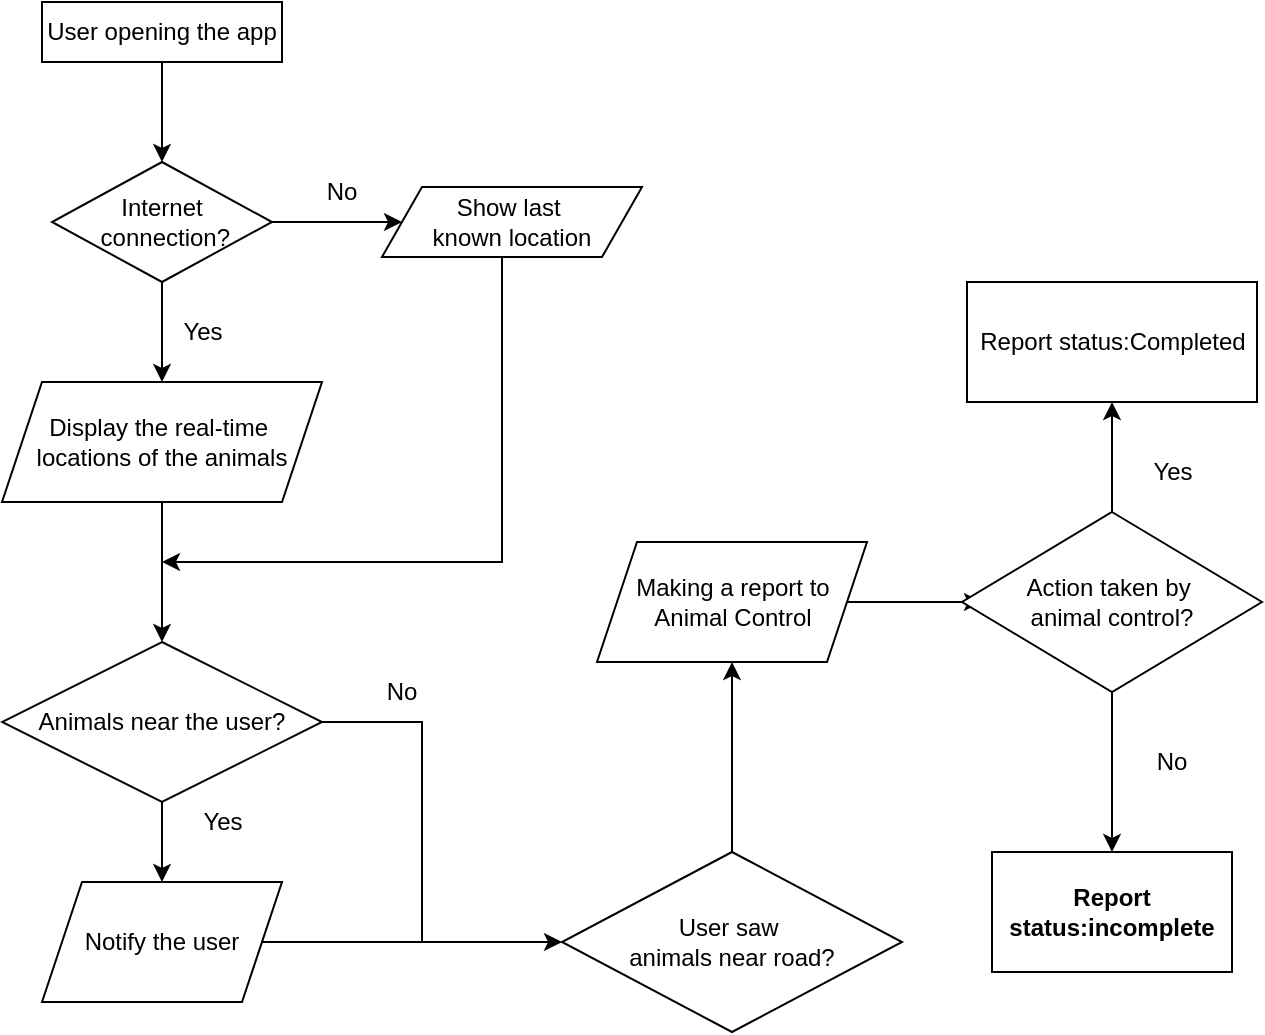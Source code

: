 <mxfile version="27.1.4">
  <diagram name="Page-1" id="Vq_qL6MAA6T3b-JdrKMp">
    <mxGraphModel dx="1360" dy="795" grid="1" gridSize="10" guides="1" tooltips="1" connect="1" arrows="1" fold="1" page="1" pageScale="1" pageWidth="850" pageHeight="1100" math="0" shadow="0">
      <root>
        <mxCell id="0" />
        <mxCell id="1" parent="0" />
        <mxCell id="Nhia09eYR47ixTGk3fDe-3" style="edgeStyle=orthogonalEdgeStyle;rounded=0;orthogonalLoop=1;jettySize=auto;html=1;" edge="1" parent="1" source="Nhia09eYR47ixTGk3fDe-1" target="Nhia09eYR47ixTGk3fDe-4">
          <mxGeometry relative="1" as="geometry">
            <mxPoint x="190" y="340" as="targetPoint" />
          </mxGeometry>
        </mxCell>
        <mxCell id="Nhia09eYR47ixTGk3fDe-1" value="User opening the app" style="rounded=0;whiteSpace=wrap;html=1;" vertex="1" parent="1">
          <mxGeometry x="130" y="270" width="120" height="30" as="geometry" />
        </mxCell>
        <mxCell id="Nhia09eYR47ixTGk3fDe-5" style="edgeStyle=orthogonalEdgeStyle;rounded=0;orthogonalLoop=1;jettySize=auto;html=1;" edge="1" parent="1" source="Nhia09eYR47ixTGk3fDe-4" target="Nhia09eYR47ixTGk3fDe-6">
          <mxGeometry relative="1" as="geometry">
            <mxPoint x="190" y="450" as="targetPoint" />
          </mxGeometry>
        </mxCell>
        <mxCell id="Nhia09eYR47ixTGk3fDe-14" value="" style="edgeStyle=orthogonalEdgeStyle;rounded=0;orthogonalLoop=1;jettySize=auto;html=1;" edge="1" parent="1" source="Nhia09eYR47ixTGk3fDe-4" target="Nhia09eYR47ixTGk3fDe-13">
          <mxGeometry relative="1" as="geometry" />
        </mxCell>
        <mxCell id="Nhia09eYR47ixTGk3fDe-4" value="&lt;div&gt;Internet&lt;/div&gt;&lt;div&gt;&amp;nbsp;connection?&lt;/div&gt;" style="rhombus;whiteSpace=wrap;html=1;" vertex="1" parent="1">
          <mxGeometry x="135" y="350" width="110" height="60" as="geometry" />
        </mxCell>
        <mxCell id="Nhia09eYR47ixTGk3fDe-15" style="edgeStyle=orthogonalEdgeStyle;rounded=0;orthogonalLoop=1;jettySize=auto;html=1;" edge="1" parent="1" source="Nhia09eYR47ixTGk3fDe-6">
          <mxGeometry relative="1" as="geometry">
            <mxPoint x="190" y="590" as="targetPoint" />
          </mxGeometry>
        </mxCell>
        <mxCell id="Nhia09eYR47ixTGk3fDe-6" value="&lt;div&gt;Display the real-time&amp;nbsp;&lt;/div&gt;&lt;div&gt;locations of the animals&lt;/div&gt;" style="shape=parallelogram;perimeter=parallelogramPerimeter;whiteSpace=wrap;html=1;fixedSize=1;" vertex="1" parent="1">
          <mxGeometry x="110" y="460" width="160" height="60" as="geometry" />
        </mxCell>
        <mxCell id="Nhia09eYR47ixTGk3fDe-16" style="edgeStyle=orthogonalEdgeStyle;rounded=0;orthogonalLoop=1;jettySize=auto;html=1;" edge="1" parent="1" source="Nhia09eYR47ixTGk3fDe-13">
          <mxGeometry relative="1" as="geometry">
            <mxPoint x="190" y="550" as="targetPoint" />
            <Array as="points">
              <mxPoint x="360" y="550" />
              <mxPoint x="190" y="550" />
            </Array>
          </mxGeometry>
        </mxCell>
        <mxCell id="Nhia09eYR47ixTGk3fDe-13" value="&lt;div&gt;Show last&amp;nbsp;&lt;/div&gt;&lt;div&gt;known location&lt;/div&gt;" style="shape=parallelogram;perimeter=parallelogramPerimeter;whiteSpace=wrap;html=1;fixedSize=1;" vertex="1" parent="1">
          <mxGeometry x="300" y="362.5" width="130" height="35" as="geometry" />
        </mxCell>
        <mxCell id="Nhia09eYR47ixTGk3fDe-19" style="edgeStyle=orthogonalEdgeStyle;rounded=0;orthogonalLoop=1;jettySize=auto;html=1;" edge="1" parent="1" source="Nhia09eYR47ixTGk3fDe-17" target="Nhia09eYR47ixTGk3fDe-20">
          <mxGeometry relative="1" as="geometry">
            <mxPoint x="190" y="720" as="targetPoint" />
          </mxGeometry>
        </mxCell>
        <mxCell id="Nhia09eYR47ixTGk3fDe-17" value="Animals near the user?" style="rhombus;whiteSpace=wrap;html=1;" vertex="1" parent="1">
          <mxGeometry x="110" y="590" width="160" height="80" as="geometry" />
        </mxCell>
        <mxCell id="Nhia09eYR47ixTGk3fDe-22" style="edgeStyle=orthogonalEdgeStyle;rounded=0;orthogonalLoop=1;jettySize=auto;html=1;" edge="1" parent="1" source="Nhia09eYR47ixTGk3fDe-20">
          <mxGeometry relative="1" as="geometry">
            <mxPoint x="390" y="740" as="targetPoint" />
          </mxGeometry>
        </mxCell>
        <mxCell id="Nhia09eYR47ixTGk3fDe-20" value="Notify the user" style="shape=parallelogram;perimeter=parallelogramPerimeter;whiteSpace=wrap;html=1;fixedSize=1;" vertex="1" parent="1">
          <mxGeometry x="130" y="710" width="120" height="60" as="geometry" />
        </mxCell>
        <mxCell id="Nhia09eYR47ixTGk3fDe-23" value="" style="endArrow=none;html=1;rounded=0;entryX=1;entryY=0.5;entryDx=0;entryDy=0;" edge="1" parent="1" target="Nhia09eYR47ixTGk3fDe-17">
          <mxGeometry width="50" height="50" relative="1" as="geometry">
            <mxPoint x="320" y="740" as="sourcePoint" />
            <mxPoint x="210" y="520" as="targetPoint" />
            <Array as="points">
              <mxPoint x="320" y="630" />
            </Array>
          </mxGeometry>
        </mxCell>
        <mxCell id="Nhia09eYR47ixTGk3fDe-27" value="" style="edgeStyle=orthogonalEdgeStyle;rounded=0;orthogonalLoop=1;jettySize=auto;html=1;" edge="1" parent="1" source="Nhia09eYR47ixTGk3fDe-24" target="Nhia09eYR47ixTGk3fDe-26">
          <mxGeometry relative="1" as="geometry" />
        </mxCell>
        <mxCell id="Nhia09eYR47ixTGk3fDe-24" value="&lt;div&gt;User saw&amp;nbsp; &lt;br&gt;&lt;/div&gt;&lt;div&gt;animals near road?&lt;/div&gt;" style="rhombus;whiteSpace=wrap;html=1;" vertex="1" parent="1">
          <mxGeometry x="390" y="695" width="170" height="90" as="geometry" />
        </mxCell>
        <mxCell id="Nhia09eYR47ixTGk3fDe-28" style="edgeStyle=orthogonalEdgeStyle;rounded=0;orthogonalLoop=1;jettySize=auto;html=1;" edge="1" parent="1" source="Nhia09eYR47ixTGk3fDe-26">
          <mxGeometry relative="1" as="geometry">
            <mxPoint x="600" y="570" as="targetPoint" />
          </mxGeometry>
        </mxCell>
        <mxCell id="Nhia09eYR47ixTGk3fDe-26" value="Making a report to Animal Control" style="shape=parallelogram;perimeter=parallelogramPerimeter;whiteSpace=wrap;html=1;fixedSize=1;" vertex="1" parent="1">
          <mxGeometry x="407.5" y="540" width="135" height="60" as="geometry" />
        </mxCell>
        <mxCell id="Nhia09eYR47ixTGk3fDe-32" value="" style="edgeStyle=orthogonalEdgeStyle;rounded=0;orthogonalLoop=1;jettySize=auto;html=1;" edge="1" parent="1" source="Nhia09eYR47ixTGk3fDe-29" target="Nhia09eYR47ixTGk3fDe-31">
          <mxGeometry relative="1" as="geometry" />
        </mxCell>
        <mxCell id="Nhia09eYR47ixTGk3fDe-37" style="edgeStyle=orthogonalEdgeStyle;rounded=0;orthogonalLoop=1;jettySize=auto;html=1;entryX=0.5;entryY=0;entryDx=0;entryDy=0;" edge="1" parent="1" source="Nhia09eYR47ixTGk3fDe-29" target="Nhia09eYR47ixTGk3fDe-34">
          <mxGeometry relative="1" as="geometry" />
        </mxCell>
        <mxCell id="Nhia09eYR47ixTGk3fDe-29" value="&lt;div&gt;Action taken by&amp;nbsp;&lt;/div&gt;&lt;div&gt;animal control?&lt;/div&gt;" style="rhombus;whiteSpace=wrap;html=1;" vertex="1" parent="1">
          <mxGeometry x="590" y="525" width="150" height="90" as="geometry" />
        </mxCell>
        <mxCell id="Nhia09eYR47ixTGk3fDe-31" value="Report status:Completed" style="whiteSpace=wrap;html=1;" vertex="1" parent="1">
          <mxGeometry x="592.5" y="410" width="145" height="60" as="geometry" />
        </mxCell>
        <mxCell id="Nhia09eYR47ixTGk3fDe-34" value="&lt;strong&gt;Report status:incomplete&lt;/strong&gt;" style="whiteSpace=wrap;html=1;" vertex="1" parent="1">
          <mxGeometry x="605" y="695" width="120" height="60" as="geometry" />
        </mxCell>
        <mxCell id="Nhia09eYR47ixTGk3fDe-38" value="&lt;div&gt;Yes&lt;/div&gt;" style="text;html=1;align=center;verticalAlign=middle;resizable=0;points=[];autosize=1;strokeColor=none;fillColor=none;" vertex="1" parent="1">
          <mxGeometry x="190" y="420" width="40" height="30" as="geometry" />
        </mxCell>
        <mxCell id="Nhia09eYR47ixTGk3fDe-39" value="No" style="text;html=1;align=center;verticalAlign=middle;whiteSpace=wrap;rounded=0;" vertex="1" parent="1">
          <mxGeometry x="280" y="600" width="60" height="30" as="geometry" />
        </mxCell>
        <mxCell id="Nhia09eYR47ixTGk3fDe-40" value="&lt;div&gt;Yes&lt;/div&gt;" style="text;html=1;align=center;verticalAlign=middle;resizable=0;points=[];autosize=1;strokeColor=none;fillColor=none;" vertex="1" parent="1">
          <mxGeometry x="200" y="665" width="40" height="30" as="geometry" />
        </mxCell>
        <mxCell id="Nhia09eYR47ixTGk3fDe-41" value="No" style="text;html=1;align=center;verticalAlign=middle;whiteSpace=wrap;rounded=0;" vertex="1" parent="1">
          <mxGeometry x="665" y="635" width="60" height="30" as="geometry" />
        </mxCell>
        <mxCell id="Nhia09eYR47ixTGk3fDe-42" value="&lt;div&gt;Yes&lt;/div&gt;" style="text;html=1;align=center;verticalAlign=middle;resizable=0;points=[];autosize=1;strokeColor=none;fillColor=none;" vertex="1" parent="1">
          <mxGeometry x="675" y="490" width="40" height="30" as="geometry" />
        </mxCell>
        <mxCell id="Nhia09eYR47ixTGk3fDe-45" value="No" style="text;html=1;align=center;verticalAlign=middle;whiteSpace=wrap;rounded=0;" vertex="1" parent="1">
          <mxGeometry x="250" y="350" width="60" height="30" as="geometry" />
        </mxCell>
      </root>
    </mxGraphModel>
  </diagram>
</mxfile>
